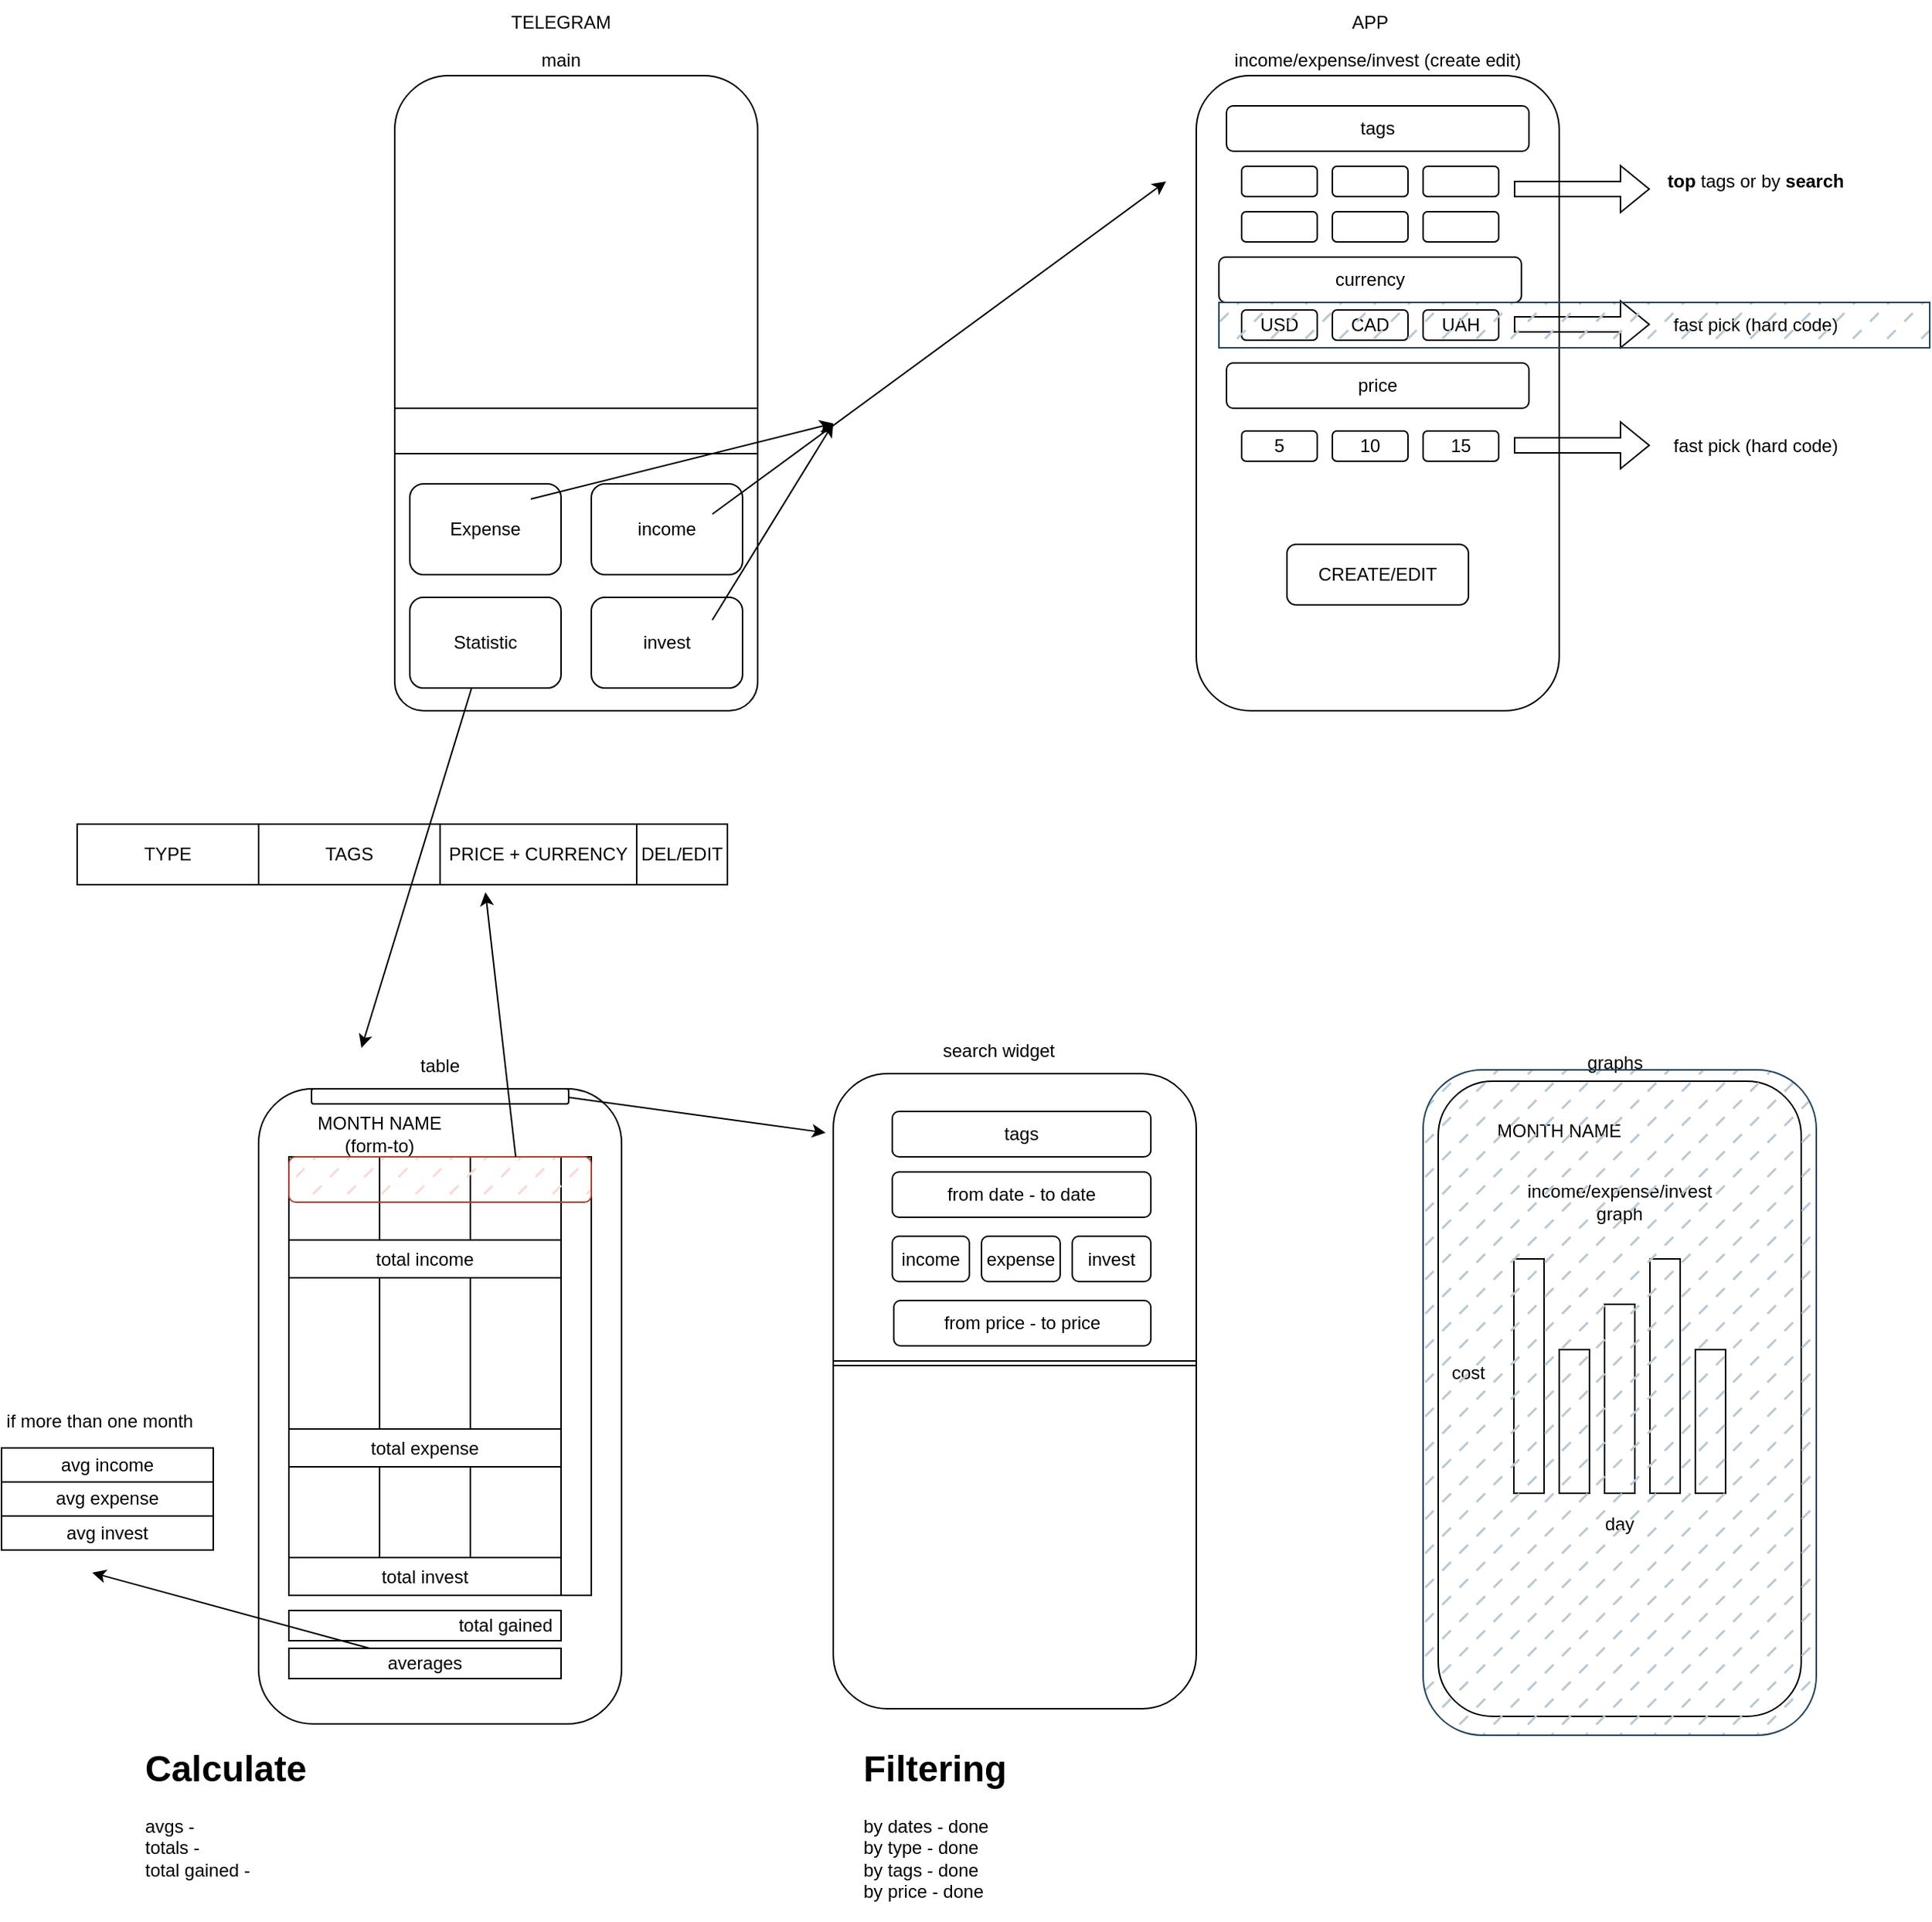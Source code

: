<mxfile version="21.6.9" type="device">
  <diagram id="YhpJRz8GzKbeHDrZ0zuD" name="Page-1">
    <mxGraphModel dx="3088" dy="1976" grid="1" gridSize="10" guides="1" tooltips="1" connect="1" arrows="1" fold="1" page="1" pageScale="1" pageWidth="827" pageHeight="1169" math="0" shadow="0">
      <root>
        <mxCell id="0" />
        <mxCell id="1" parent="0" />
        <mxCell id="H2sVqaUuuIT5vJTReZ8k-3" value="" style="rounded=1;whiteSpace=wrap;html=1;" parent="1" vertex="1">
          <mxGeometry x="-70" y="-180" width="240" height="420" as="geometry" />
        </mxCell>
        <mxCell id="H2sVqaUuuIT5vJTReZ8k-6" value="income/expense/invest (create edit)" style="text;html=1;strokeColor=none;fillColor=none;align=center;verticalAlign=middle;whiteSpace=wrap;rounded=0;" parent="1" vertex="1">
          <mxGeometry x="-55" y="-200" width="210" height="20" as="geometry" />
        </mxCell>
        <mxCell id="H2sVqaUuuIT5vJTReZ8k-8" value="" style="rounded=1;whiteSpace=wrap;html=1;" parent="1" vertex="1">
          <mxGeometry x="-600" y="-180" width="240" height="360" as="geometry" />
        </mxCell>
        <mxCell id="H2sVqaUuuIT5vJTReZ8k-9" value="" style="rounded=1;whiteSpace=wrap;html=1;arcSize=10;" parent="1" vertex="1">
          <mxGeometry x="-600" y="50" width="240" height="190" as="geometry" />
        </mxCell>
        <mxCell id="H2sVqaUuuIT5vJTReZ8k-10" value="" style="rounded=0;whiteSpace=wrap;html=1;" parent="1" vertex="1">
          <mxGeometry x="-600" y="40" width="240" height="30" as="geometry" />
        </mxCell>
        <mxCell id="H2sVqaUuuIT5vJTReZ8k-11" value="main" style="text;html=1;strokeColor=none;fillColor=none;align=center;verticalAlign=middle;whiteSpace=wrap;rounded=0;" parent="1" vertex="1">
          <mxGeometry x="-510" y="-200" width="40" height="20" as="geometry" />
        </mxCell>
        <mxCell id="H2sVqaUuuIT5vJTReZ8k-12" value="" style="rounded=1;whiteSpace=wrap;html=1;" parent="1" vertex="1">
          <mxGeometry x="-590" y="90" width="100" height="60" as="geometry" />
        </mxCell>
        <mxCell id="H2sVqaUuuIT5vJTReZ8k-13" value="" style="rounded=1;whiteSpace=wrap;html=1;" parent="1" vertex="1">
          <mxGeometry x="-590" y="165" width="100" height="60" as="geometry" />
        </mxCell>
        <mxCell id="H2sVqaUuuIT5vJTReZ8k-14" value="" style="rounded=1;whiteSpace=wrap;html=1;" parent="1" vertex="1">
          <mxGeometry x="-470" y="165" width="100" height="60" as="geometry" />
        </mxCell>
        <mxCell id="H2sVqaUuuIT5vJTReZ8k-15" value="" style="rounded=1;whiteSpace=wrap;html=1;" parent="1" vertex="1">
          <mxGeometry x="-470" y="90" width="100" height="60" as="geometry" />
        </mxCell>
        <mxCell id="H2sVqaUuuIT5vJTReZ8k-16" value="Expense" style="text;html=1;strokeColor=none;fillColor=none;align=center;verticalAlign=middle;whiteSpace=wrap;rounded=0;" parent="1" vertex="1">
          <mxGeometry x="-560" y="110" width="40" height="20" as="geometry" />
        </mxCell>
        <mxCell id="H2sVqaUuuIT5vJTReZ8k-18" value="Statistic" style="text;html=1;strokeColor=none;fillColor=none;align=center;verticalAlign=middle;whiteSpace=wrap;rounded=0;" parent="1" vertex="1">
          <mxGeometry x="-560" y="185" width="40" height="20" as="geometry" />
        </mxCell>
        <mxCell id="H2sVqaUuuIT5vJTReZ8k-19" value="income" style="text;html=1;strokeColor=none;fillColor=none;align=center;verticalAlign=middle;whiteSpace=wrap;rounded=0;" parent="1" vertex="1">
          <mxGeometry x="-440" y="110" width="40" height="20" as="geometry" />
        </mxCell>
        <mxCell id="H2sVqaUuuIT5vJTReZ8k-20" value="invest" style="text;html=1;strokeColor=none;fillColor=none;align=center;verticalAlign=middle;whiteSpace=wrap;rounded=0;" parent="1" vertex="1">
          <mxGeometry x="-440" y="185" width="40" height="20" as="geometry" />
        </mxCell>
        <mxCell id="H2sVqaUuuIT5vJTReZ8k-33" value="&lt;br&gt;" style="text;html=1;align=center;verticalAlign=middle;resizable=0;points=[];autosize=1;strokeColor=none;" parent="1" vertex="1">
          <mxGeometry x="-80" y="380" width="20" height="20" as="geometry" />
        </mxCell>
        <mxCell id="qZg-aj12MNxIcI7UZpvb-1" value="TELEGRAM" style="text;html=1;strokeColor=none;fillColor=none;align=center;verticalAlign=middle;whiteSpace=wrap;rounded=0;" vertex="1" parent="1">
          <mxGeometry x="-555" y="-230" width="130" height="30" as="geometry" />
        </mxCell>
        <mxCell id="qZg-aj12MNxIcI7UZpvb-2" value="APP" style="text;html=1;strokeColor=none;fillColor=none;align=center;verticalAlign=middle;whiteSpace=wrap;rounded=0;" vertex="1" parent="1">
          <mxGeometry x="-20" y="-230" width="130" height="30" as="geometry" />
        </mxCell>
        <mxCell id="qZg-aj12MNxIcI7UZpvb-4" value="tags" style="rounded=1;whiteSpace=wrap;html=1;" vertex="1" parent="1">
          <mxGeometry x="-50" y="-160" width="200" height="30" as="geometry" />
        </mxCell>
        <mxCell id="qZg-aj12MNxIcI7UZpvb-5" value="currency" style="rounded=1;whiteSpace=wrap;html=1;" vertex="1" parent="1">
          <mxGeometry x="-55" y="-60" width="200" height="30" as="geometry" />
        </mxCell>
        <mxCell id="qZg-aj12MNxIcI7UZpvb-6" value="price" style="rounded=1;whiteSpace=wrap;html=1;" vertex="1" parent="1">
          <mxGeometry x="-50" y="10" width="200" height="30" as="geometry" />
        </mxCell>
        <mxCell id="qZg-aj12MNxIcI7UZpvb-7" value="" style="rounded=1;whiteSpace=wrap;html=1;" vertex="1" parent="1">
          <mxGeometry x="-40" y="-120" width="50" height="20" as="geometry" />
        </mxCell>
        <mxCell id="qZg-aj12MNxIcI7UZpvb-8" value="" style="rounded=1;whiteSpace=wrap;html=1;" vertex="1" parent="1">
          <mxGeometry x="20" y="-120" width="50" height="20" as="geometry" />
        </mxCell>
        <mxCell id="qZg-aj12MNxIcI7UZpvb-9" value="" style="rounded=1;whiteSpace=wrap;html=1;" vertex="1" parent="1">
          <mxGeometry x="80" y="-120" width="50" height="20" as="geometry" />
        </mxCell>
        <mxCell id="qZg-aj12MNxIcI7UZpvb-13" value="" style="rounded=1;whiteSpace=wrap;html=1;" vertex="1" parent="1">
          <mxGeometry x="-40" y="-90" width="50" height="20" as="geometry" />
        </mxCell>
        <mxCell id="qZg-aj12MNxIcI7UZpvb-14" value="" style="rounded=1;whiteSpace=wrap;html=1;" vertex="1" parent="1">
          <mxGeometry x="20" y="-90" width="50" height="20" as="geometry" />
        </mxCell>
        <mxCell id="qZg-aj12MNxIcI7UZpvb-15" value="" style="rounded=1;whiteSpace=wrap;html=1;" vertex="1" parent="1">
          <mxGeometry x="80" y="-90" width="50" height="20" as="geometry" />
        </mxCell>
        <mxCell id="qZg-aj12MNxIcI7UZpvb-25" value="USD" style="rounded=1;whiteSpace=wrap;html=1;" vertex="1" parent="1">
          <mxGeometry x="-40" y="-25" width="50" height="20" as="geometry" />
        </mxCell>
        <mxCell id="qZg-aj12MNxIcI7UZpvb-26" value="CAD" style="rounded=1;whiteSpace=wrap;html=1;" vertex="1" parent="1">
          <mxGeometry x="20" y="-25" width="50" height="20" as="geometry" />
        </mxCell>
        <mxCell id="qZg-aj12MNxIcI7UZpvb-27" value="UAH" style="rounded=1;whiteSpace=wrap;html=1;" vertex="1" parent="1">
          <mxGeometry x="80" y="-25" width="50" height="20" as="geometry" />
        </mxCell>
        <mxCell id="qZg-aj12MNxIcI7UZpvb-28" value="" style="shape=flexArrow;endArrow=classic;html=1;rounded=0;" edge="1" parent="1">
          <mxGeometry width="50" height="50" relative="1" as="geometry">
            <mxPoint x="140" y="-15.5" as="sourcePoint" />
            <mxPoint x="230" y="-15.5" as="targetPoint" />
          </mxGeometry>
        </mxCell>
        <mxCell id="qZg-aj12MNxIcI7UZpvb-30" value="fast pick (hard code)" style="text;html=1;strokeColor=none;fillColor=none;align=center;verticalAlign=middle;whiteSpace=wrap;rounded=0;" vertex="1" parent="1">
          <mxGeometry x="215" y="-30" width="170" height="30" as="geometry" />
        </mxCell>
        <mxCell id="qZg-aj12MNxIcI7UZpvb-31" value="CREATE/EDIT" style="rounded=1;whiteSpace=wrap;html=1;" vertex="1" parent="1">
          <mxGeometry x="-10" y="130" width="120" height="40" as="geometry" />
        </mxCell>
        <mxCell id="qZg-aj12MNxIcI7UZpvb-34" value="" style="shape=flexArrow;endArrow=classic;html=1;rounded=0;" edge="1" parent="1">
          <mxGeometry width="50" height="50" relative="1" as="geometry">
            <mxPoint x="140" y="-105" as="sourcePoint" />
            <mxPoint x="230" y="-105" as="targetPoint" />
          </mxGeometry>
        </mxCell>
        <mxCell id="qZg-aj12MNxIcI7UZpvb-35" value="&lt;b&gt;top&lt;/b&gt; tags or by &lt;b&gt;search&lt;/b&gt;" style="text;html=1;strokeColor=none;fillColor=none;align=center;verticalAlign=middle;whiteSpace=wrap;rounded=0;" vertex="1" parent="1">
          <mxGeometry x="230" y="-125" width="140" height="30" as="geometry" />
        </mxCell>
        <mxCell id="qZg-aj12MNxIcI7UZpvb-39" value="5" style="rounded=1;whiteSpace=wrap;html=1;" vertex="1" parent="1">
          <mxGeometry x="-40" y="55" width="50" height="20" as="geometry" />
        </mxCell>
        <mxCell id="qZg-aj12MNxIcI7UZpvb-40" value="10" style="rounded=1;whiteSpace=wrap;html=1;" vertex="1" parent="1">
          <mxGeometry x="20" y="55" width="50" height="20" as="geometry" />
        </mxCell>
        <mxCell id="qZg-aj12MNxIcI7UZpvb-41" value="15" style="rounded=1;whiteSpace=wrap;html=1;" vertex="1" parent="1">
          <mxGeometry x="80" y="55" width="50" height="20" as="geometry" />
        </mxCell>
        <mxCell id="qZg-aj12MNxIcI7UZpvb-42" value="" style="shape=flexArrow;endArrow=classic;html=1;rounded=0;" edge="1" parent="1">
          <mxGeometry width="50" height="50" relative="1" as="geometry">
            <mxPoint x="140" y="64.5" as="sourcePoint" />
            <mxPoint x="230" y="64.5" as="targetPoint" />
          </mxGeometry>
        </mxCell>
        <mxCell id="qZg-aj12MNxIcI7UZpvb-43" value="fast pick (hard code)" style="text;html=1;strokeColor=none;fillColor=none;align=center;verticalAlign=middle;whiteSpace=wrap;rounded=0;" vertex="1" parent="1">
          <mxGeometry x="215" y="50" width="170" height="30" as="geometry" />
        </mxCell>
        <mxCell id="qZg-aj12MNxIcI7UZpvb-45" value="" style="rounded=0;whiteSpace=wrap;html=1;fillColor=#bac8d3;strokeColor=#23445d;fillStyle=dashed;" vertex="1" parent="1">
          <mxGeometry x="-55" y="-30" width="470" height="30" as="geometry" />
        </mxCell>
        <mxCell id="qZg-aj12MNxIcI7UZpvb-46" value="" style="rounded=1;whiteSpace=wrap;html=1;" vertex="1" parent="1">
          <mxGeometry x="-690" y="490" width="240" height="420" as="geometry" />
        </mxCell>
        <mxCell id="qZg-aj12MNxIcI7UZpvb-47" value="table" style="text;html=1;strokeColor=none;fillColor=none;align=center;verticalAlign=middle;whiteSpace=wrap;rounded=0;" vertex="1" parent="1">
          <mxGeometry x="-650" y="465" width="160" height="20" as="geometry" />
        </mxCell>
        <mxCell id="qZg-aj12MNxIcI7UZpvb-51" value="" style="endArrow=classic;html=1;rounded=0;" edge="1" parent="1">
          <mxGeometry width="50" height="50" relative="1" as="geometry">
            <mxPoint x="-390" y="110" as="sourcePoint" />
            <mxPoint x="-90" y="-110" as="targetPoint" />
          </mxGeometry>
        </mxCell>
        <mxCell id="qZg-aj12MNxIcI7UZpvb-52" value="" style="endArrow=classic;html=1;rounded=0;" edge="1" parent="1">
          <mxGeometry width="50" height="50" relative="1" as="geometry">
            <mxPoint x="-510" y="100" as="sourcePoint" />
            <mxPoint x="-310" y="50" as="targetPoint" />
          </mxGeometry>
        </mxCell>
        <mxCell id="qZg-aj12MNxIcI7UZpvb-53" value="" style="endArrow=classic;html=1;rounded=0;" edge="1" parent="1">
          <mxGeometry width="50" height="50" relative="1" as="geometry">
            <mxPoint x="-390" y="180" as="sourcePoint" />
            <mxPoint x="-310" y="50" as="targetPoint" />
          </mxGeometry>
        </mxCell>
        <mxCell id="qZg-aj12MNxIcI7UZpvb-56" value="" style="rounded=0;whiteSpace=wrap;html=1;" vertex="1" parent="1">
          <mxGeometry x="-670" y="535" width="200" height="290" as="geometry" />
        </mxCell>
        <mxCell id="qZg-aj12MNxIcI7UZpvb-57" value="" style="rounded=0;whiteSpace=wrap;html=1;" vertex="1" parent="1">
          <mxGeometry x="-670" y="535" width="60" height="290" as="geometry" />
        </mxCell>
        <mxCell id="qZg-aj12MNxIcI7UZpvb-58" value="" style="rounded=0;whiteSpace=wrap;html=1;" vertex="1" parent="1">
          <mxGeometry x="-610" y="535" width="60" height="290" as="geometry" />
        </mxCell>
        <mxCell id="qZg-aj12MNxIcI7UZpvb-59" value="" style="rounded=0;whiteSpace=wrap;html=1;" vertex="1" parent="1">
          <mxGeometry x="-550" y="535" width="60" height="290" as="geometry" />
        </mxCell>
        <mxCell id="qZg-aj12MNxIcI7UZpvb-60" value="" style="rounded=1;whiteSpace=wrap;html=1;fillColor=#fad9d5;strokeColor=#ae4132;fillStyle=dashed;" vertex="1" parent="1">
          <mxGeometry x="-670" y="535" width="200" height="30" as="geometry" />
        </mxCell>
        <mxCell id="qZg-aj12MNxIcI7UZpvb-62" value="" style="rounded=0;whiteSpace=wrap;html=1;" vertex="1" parent="1">
          <mxGeometry x="-810" y="315" width="430" height="40" as="geometry" />
        </mxCell>
        <mxCell id="qZg-aj12MNxIcI7UZpvb-64" value="TYPE" style="rounded=0;whiteSpace=wrap;html=1;" vertex="1" parent="1">
          <mxGeometry x="-810" y="315" width="120" height="40" as="geometry" />
        </mxCell>
        <mxCell id="qZg-aj12MNxIcI7UZpvb-65" value="TAGS" style="rounded=0;whiteSpace=wrap;html=1;" vertex="1" parent="1">
          <mxGeometry x="-690" y="315" width="120" height="40" as="geometry" />
        </mxCell>
        <mxCell id="qZg-aj12MNxIcI7UZpvb-66" value="PRICE + CURRENCY" style="rounded=0;whiteSpace=wrap;html=1;" vertex="1" parent="1">
          <mxGeometry x="-570" y="315" width="130" height="40" as="geometry" />
        </mxCell>
        <mxCell id="qZg-aj12MNxIcI7UZpvb-67" value="total income" style="rounded=0;whiteSpace=wrap;html=1;" vertex="1" parent="1">
          <mxGeometry x="-670" y="590" width="180" height="25" as="geometry" />
        </mxCell>
        <mxCell id="qZg-aj12MNxIcI7UZpvb-68" value="total expense" style="rounded=0;whiteSpace=wrap;html=1;" vertex="1" parent="1">
          <mxGeometry x="-670" y="715" width="180" height="25" as="geometry" />
        </mxCell>
        <mxCell id="qZg-aj12MNxIcI7UZpvb-69" value="total invest" style="rounded=0;whiteSpace=wrap;html=1;" vertex="1" parent="1">
          <mxGeometry x="-670" y="800" width="180" height="25" as="geometry" />
        </mxCell>
        <mxCell id="qZg-aj12MNxIcI7UZpvb-70" value="&lt;span style=&quot;white-space: pre;&quot;&gt;&#x9;&lt;span style=&quot;white-space: pre;&quot;&gt;&#x9;&lt;/span&gt;&lt;span style=&quot;white-space: pre;&quot;&gt;&#x9;&lt;/span&gt;&lt;span style=&quot;white-space: pre;&quot;&gt;&#x9;&lt;/span&gt;&lt;/span&gt;total gained" style="rounded=0;whiteSpace=wrap;html=1;" vertex="1" parent="1">
          <mxGeometry x="-670" y="835" width="180" height="20" as="geometry" />
        </mxCell>
        <mxCell id="qZg-aj12MNxIcI7UZpvb-71" value="MONTH NAME (form-to)" style="text;html=1;strokeColor=none;fillColor=none;align=center;verticalAlign=middle;whiteSpace=wrap;rounded=0;" vertex="1" parent="1">
          <mxGeometry x="-660" y="505" width="100" height="30" as="geometry" />
        </mxCell>
        <mxCell id="qZg-aj12MNxIcI7UZpvb-73" value="DEL/EDIT" style="text;html=1;strokeColor=none;fillColor=none;align=center;verticalAlign=middle;whiteSpace=wrap;rounded=0;" vertex="1" parent="1">
          <mxGeometry x="-440" y="320" width="60" height="30" as="geometry" />
        </mxCell>
        <mxCell id="qZg-aj12MNxIcI7UZpvb-74" value="" style="rounded=1;whiteSpace=wrap;html=1;" vertex="1" parent="1">
          <mxGeometry x="90" y="485" width="240" height="420" as="geometry" />
        </mxCell>
        <mxCell id="qZg-aj12MNxIcI7UZpvb-75" value="graphs" style="text;html=1;strokeColor=none;fillColor=none;align=center;verticalAlign=middle;whiteSpace=wrap;rounded=0;" vertex="1" parent="1">
          <mxGeometry x="127" y="462.5" width="160" height="20" as="geometry" />
        </mxCell>
        <mxCell id="qZg-aj12MNxIcI7UZpvb-76" value="MONTH NAME" style="text;html=1;strokeColor=none;fillColor=none;align=center;verticalAlign=middle;whiteSpace=wrap;rounded=0;" vertex="1" parent="1">
          <mxGeometry x="120" y="502.5" width="100" height="30" as="geometry" />
        </mxCell>
        <mxCell id="qZg-aj12MNxIcI7UZpvb-82" value="" style="rounded=0;whiteSpace=wrap;html=1;" vertex="1" parent="1">
          <mxGeometry x="140" y="602.5" width="20" height="155" as="geometry" />
        </mxCell>
        <mxCell id="qZg-aj12MNxIcI7UZpvb-83" value="" style="rounded=0;whiteSpace=wrap;html=1;" vertex="1" parent="1">
          <mxGeometry x="170" y="662.5" width="20" height="95" as="geometry" />
        </mxCell>
        <mxCell id="qZg-aj12MNxIcI7UZpvb-84" value="" style="rounded=0;whiteSpace=wrap;html=1;" vertex="1" parent="1">
          <mxGeometry x="200" y="632.5" width="20" height="125" as="geometry" />
        </mxCell>
        <mxCell id="qZg-aj12MNxIcI7UZpvb-85" value="" style="rounded=0;whiteSpace=wrap;html=1;" vertex="1" parent="1">
          <mxGeometry x="230" y="602.5" width="20" height="155" as="geometry" />
        </mxCell>
        <mxCell id="qZg-aj12MNxIcI7UZpvb-86" value="" style="rounded=0;whiteSpace=wrap;html=1;" vertex="1" parent="1">
          <mxGeometry x="260" y="662.5" width="20" height="95" as="geometry" />
        </mxCell>
        <mxCell id="qZg-aj12MNxIcI7UZpvb-89" value="day" style="text;html=1;strokeColor=none;fillColor=none;align=center;verticalAlign=middle;whiteSpace=wrap;rounded=0;" vertex="1" parent="1">
          <mxGeometry x="180" y="762.5" width="60" height="30" as="geometry" />
        </mxCell>
        <mxCell id="qZg-aj12MNxIcI7UZpvb-90" value="cost" style="text;html=1;strokeColor=none;fillColor=none;align=center;verticalAlign=middle;whiteSpace=wrap;rounded=0;" vertex="1" parent="1">
          <mxGeometry x="80" y="662.5" width="60" height="30" as="geometry" />
        </mxCell>
        <mxCell id="qZg-aj12MNxIcI7UZpvb-91" value="income/expense/invest&lt;br&gt;graph" style="text;html=1;strokeColor=none;fillColor=none;align=center;verticalAlign=middle;whiteSpace=wrap;rounded=0;" vertex="1" parent="1">
          <mxGeometry x="145" y="542.5" width="130" height="45" as="geometry" />
        </mxCell>
        <mxCell id="qZg-aj12MNxIcI7UZpvb-92" value="" style="rounded=1;whiteSpace=wrap;html=1;fillColor=#bac8d3;strokeColor=#23445d;fillStyle=dashed;" vertex="1" parent="1">
          <mxGeometry x="80" y="477.5" width="260" height="440" as="geometry" />
        </mxCell>
        <mxCell id="qZg-aj12MNxIcI7UZpvb-93" value="" style="rounded=1;whiteSpace=wrap;html=1;" vertex="1" parent="1">
          <mxGeometry x="-310" y="480" width="240" height="420" as="geometry" />
        </mxCell>
        <mxCell id="qZg-aj12MNxIcI7UZpvb-94" value="search widget" style="text;html=1;strokeColor=none;fillColor=none;align=center;verticalAlign=middle;whiteSpace=wrap;rounded=0;" vertex="1" parent="1">
          <mxGeometry x="-250" y="450" width="99" height="30" as="geometry" />
        </mxCell>
        <mxCell id="qZg-aj12MNxIcI7UZpvb-96" value="tags" style="rounded=1;whiteSpace=wrap;html=1;" vertex="1" parent="1">
          <mxGeometry x="-271" y="505" width="171" height="30" as="geometry" />
        </mxCell>
        <mxCell id="qZg-aj12MNxIcI7UZpvb-97" value="from date - to date" style="rounded=1;whiteSpace=wrap;html=1;" vertex="1" parent="1">
          <mxGeometry x="-271" y="545" width="171" height="30" as="geometry" />
        </mxCell>
        <mxCell id="qZg-aj12MNxIcI7UZpvb-98" value="income" style="rounded=1;whiteSpace=wrap;html=1;" vertex="1" parent="1">
          <mxGeometry x="-271" y="587.5" width="51" height="30" as="geometry" />
        </mxCell>
        <mxCell id="qZg-aj12MNxIcI7UZpvb-99" value="expense" style="rounded=1;whiteSpace=wrap;html=1;" vertex="1" parent="1">
          <mxGeometry x="-212" y="587.5" width="52" height="30" as="geometry" />
        </mxCell>
        <mxCell id="qZg-aj12MNxIcI7UZpvb-100" value="invest" style="rounded=1;whiteSpace=wrap;html=1;" vertex="1" parent="1">
          <mxGeometry x="-152" y="587.5" width="52" height="30" as="geometry" />
        </mxCell>
        <mxCell id="qZg-aj12MNxIcI7UZpvb-102" value="" style="endArrow=classic;html=1;rounded=0;entryX=-0.021;entryY=0.093;entryDx=0;entryDy=0;entryPerimeter=0;" edge="1" parent="1" target="qZg-aj12MNxIcI7UZpvb-93">
          <mxGeometry width="50" height="50" relative="1" as="geometry">
            <mxPoint x="-490" y="495" as="sourcePoint" />
            <mxPoint x="-90" y="465" as="targetPoint" />
          </mxGeometry>
        </mxCell>
        <mxCell id="qZg-aj12MNxIcI7UZpvb-103" value="" style="rounded=1;whiteSpace=wrap;html=1;" vertex="1" parent="1">
          <mxGeometry x="-655" y="490" width="170" height="10" as="geometry" />
        </mxCell>
        <mxCell id="qZg-aj12MNxIcI7UZpvb-105" value="" style="rounded=1;whiteSpace=wrap;html=1;" vertex="1" parent="1">
          <mxGeometry x="-310" y="670" width="240" height="3" as="geometry" />
        </mxCell>
        <mxCell id="qZg-aj12MNxIcI7UZpvb-106" value="" style="endArrow=classic;html=1;rounded=0;entryX=0.175;entryY=-0.1;entryDx=0;entryDy=0;entryPerimeter=0;" edge="1" parent="1" source="H2sVqaUuuIT5vJTReZ8k-13" target="qZg-aj12MNxIcI7UZpvb-47">
          <mxGeometry width="50" height="50" relative="1" as="geometry">
            <mxPoint x="-750" y="260" as="sourcePoint" />
            <mxPoint x="-700" y="210" as="targetPoint" />
          </mxGeometry>
        </mxCell>
        <mxCell id="qZg-aj12MNxIcI7UZpvb-107" value="" style="endArrow=classic;html=1;rounded=0;exitX=0.75;exitY=0;exitDx=0;exitDy=0;" edge="1" parent="1" source="qZg-aj12MNxIcI7UZpvb-60">
          <mxGeometry width="50" height="50" relative="1" as="geometry">
            <mxPoint x="-1050" y="480" as="sourcePoint" />
            <mxPoint x="-540" y="360" as="targetPoint" />
          </mxGeometry>
        </mxCell>
        <mxCell id="qZg-aj12MNxIcI7UZpvb-109" value="averages" style="rounded=0;whiteSpace=wrap;html=1;" vertex="1" parent="1">
          <mxGeometry x="-670" y="860" width="180" height="20" as="geometry" />
        </mxCell>
        <mxCell id="qZg-aj12MNxIcI7UZpvb-110" value="" style="endArrow=classic;html=1;rounded=0;" edge="1" parent="1" source="qZg-aj12MNxIcI7UZpvb-109">
          <mxGeometry width="50" height="50" relative="1" as="geometry">
            <mxPoint x="-890" y="890" as="sourcePoint" />
            <mxPoint x="-800" y="810" as="targetPoint" />
          </mxGeometry>
        </mxCell>
        <mxCell id="qZg-aj12MNxIcI7UZpvb-111" value="avg income" style="rounded=0;whiteSpace=wrap;html=1;" vertex="1" parent="1">
          <mxGeometry x="-860" y="727.5" width="140" height="22.5" as="geometry" />
        </mxCell>
        <mxCell id="qZg-aj12MNxIcI7UZpvb-112" value="avg expense" style="rounded=0;whiteSpace=wrap;html=1;" vertex="1" parent="1">
          <mxGeometry x="-860" y="750" width="140" height="22.5" as="geometry" />
        </mxCell>
        <mxCell id="qZg-aj12MNxIcI7UZpvb-113" value="avg invest" style="rounded=0;whiteSpace=wrap;html=1;" vertex="1" parent="1">
          <mxGeometry x="-860" y="772.5" width="140" height="22.5" as="geometry" />
        </mxCell>
        <mxCell id="qZg-aj12MNxIcI7UZpvb-114" value="if more than one month" style="text;html=1;strokeColor=none;fillColor=none;align=center;verticalAlign=middle;whiteSpace=wrap;rounded=0;" vertex="1" parent="1">
          <mxGeometry x="-860" y="695" width="130" height="30" as="geometry" />
        </mxCell>
        <mxCell id="qZg-aj12MNxIcI7UZpvb-115" value="from price - to price" style="rounded=1;whiteSpace=wrap;html=1;" vertex="1" parent="1">
          <mxGeometry x="-270" y="630" width="170" height="30" as="geometry" />
        </mxCell>
        <mxCell id="qZg-aj12MNxIcI7UZpvb-116" value="&lt;h1&gt;Filtering&lt;/h1&gt;&lt;p&gt;by dates - done&lt;br&gt;by type - done&lt;br&gt;by tags - done&lt;br&gt;by price - done&lt;/p&gt;" style="text;html=1;strokeColor=none;fillColor=none;spacing=5;spacingTop=-20;whiteSpace=wrap;overflow=hidden;rounded=0;" vertex="1" parent="1">
          <mxGeometry x="-295" y="920" width="190" height="120" as="geometry" />
        </mxCell>
        <mxCell id="qZg-aj12MNxIcI7UZpvb-117" value="&lt;h1&gt;Calculate&lt;/h1&gt;&lt;p&gt;avgs -&amp;nbsp;&lt;br&gt;totals -&amp;nbsp;&lt;br&gt;total gained -&amp;nbsp;&lt;/p&gt;" style="text;html=1;strokeColor=none;fillColor=none;spacing=5;spacingTop=-20;whiteSpace=wrap;overflow=hidden;rounded=0;" vertex="1" parent="1">
          <mxGeometry x="-770" y="920" width="190" height="120" as="geometry" />
        </mxCell>
      </root>
    </mxGraphModel>
  </diagram>
</mxfile>

